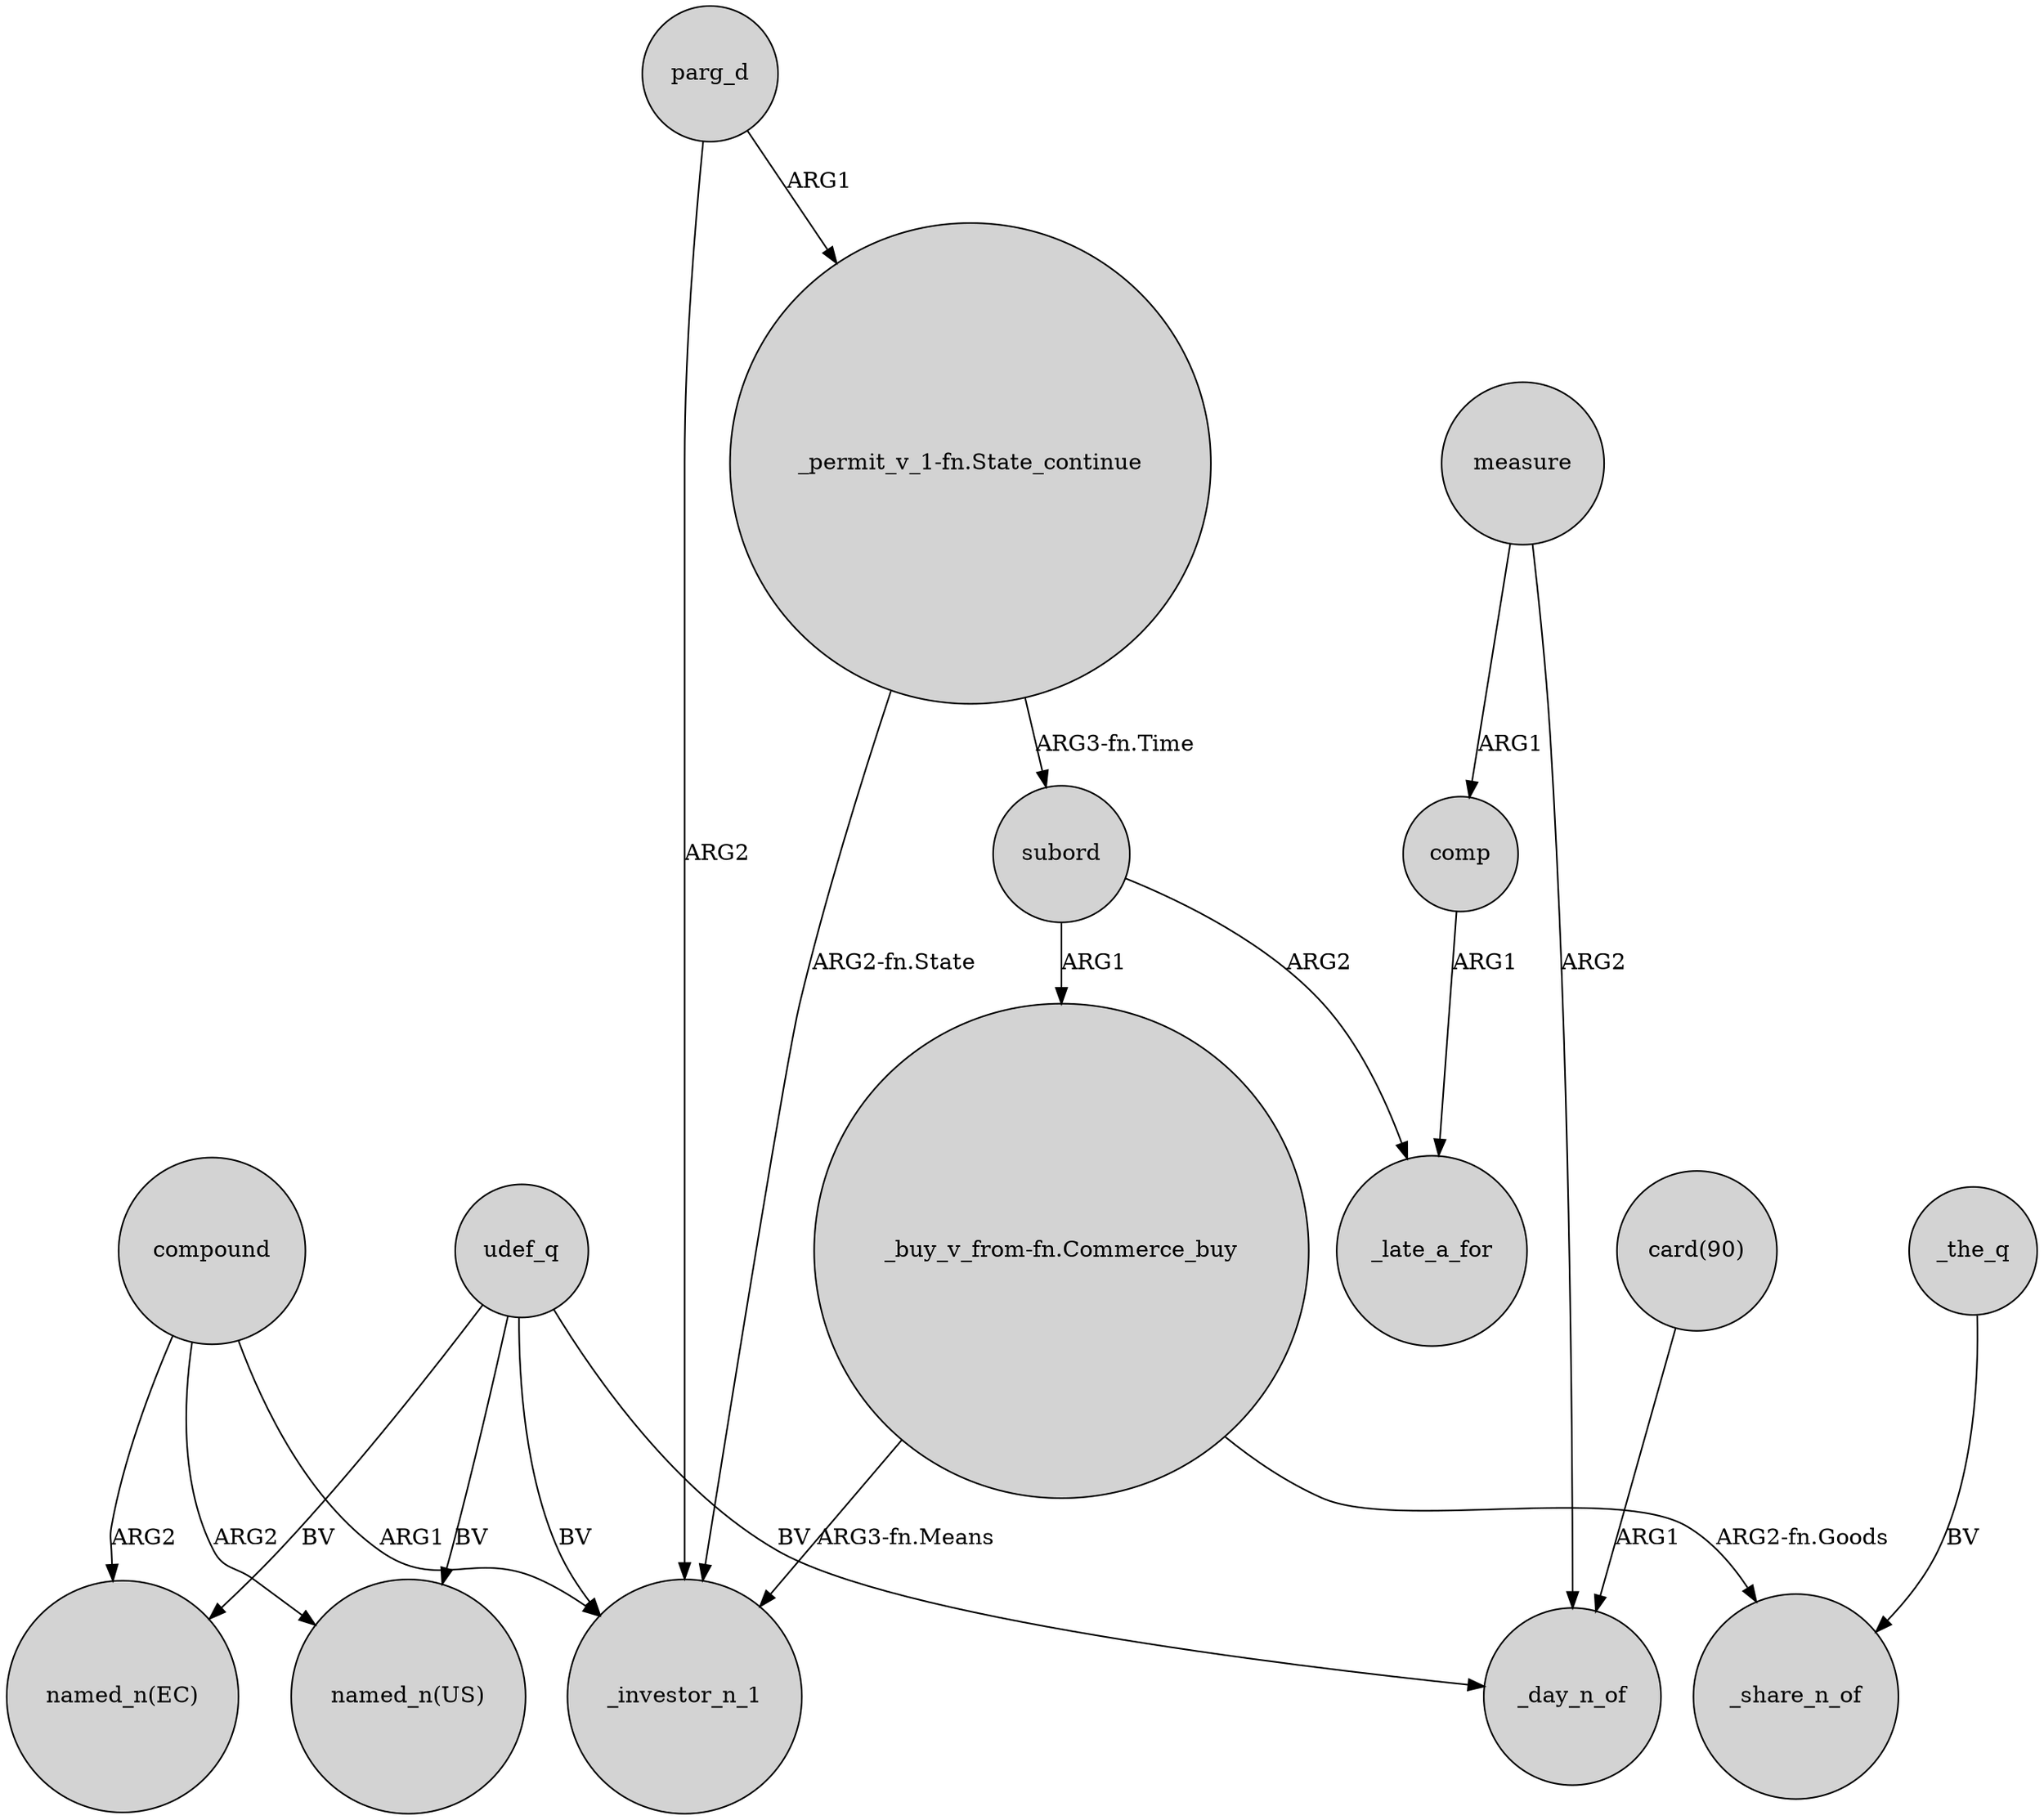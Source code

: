 digraph {
	node [shape=circle style=filled]
	compound -> "named_n(EC)" [label=ARG2]
	subord -> _late_a_for [label=ARG2]
	subord -> "_buy_v_from-fn.Commerce_buy" [label=ARG1]
	parg_d -> "_permit_v_1-fn.State_continue" [label=ARG1]
	_the_q -> _share_n_of [label=BV]
	"_permit_v_1-fn.State_continue" -> _investor_n_1 [label="ARG2-fn.State"]
	"card(90)" -> _day_n_of [label=ARG1]
	udef_q -> _day_n_of [label=BV]
	comp -> _late_a_for [label=ARG1]
	compound -> _investor_n_1 [label=ARG1]
	parg_d -> _investor_n_1 [label=ARG2]
	udef_q -> "named_n(EC)" [label=BV]
	measure -> comp [label=ARG1]
	"_buy_v_from-fn.Commerce_buy" -> _share_n_of [label="ARG2-fn.Goods"]
	"_permit_v_1-fn.State_continue" -> subord [label="ARG3-fn.Time"]
	"_buy_v_from-fn.Commerce_buy" -> _investor_n_1 [label="ARG3-fn.Means"]
	udef_q -> _investor_n_1 [label=BV]
	measure -> _day_n_of [label=ARG2]
	compound -> "named_n(US)" [label=ARG2]
	udef_q -> "named_n(US)" [label=BV]
}
